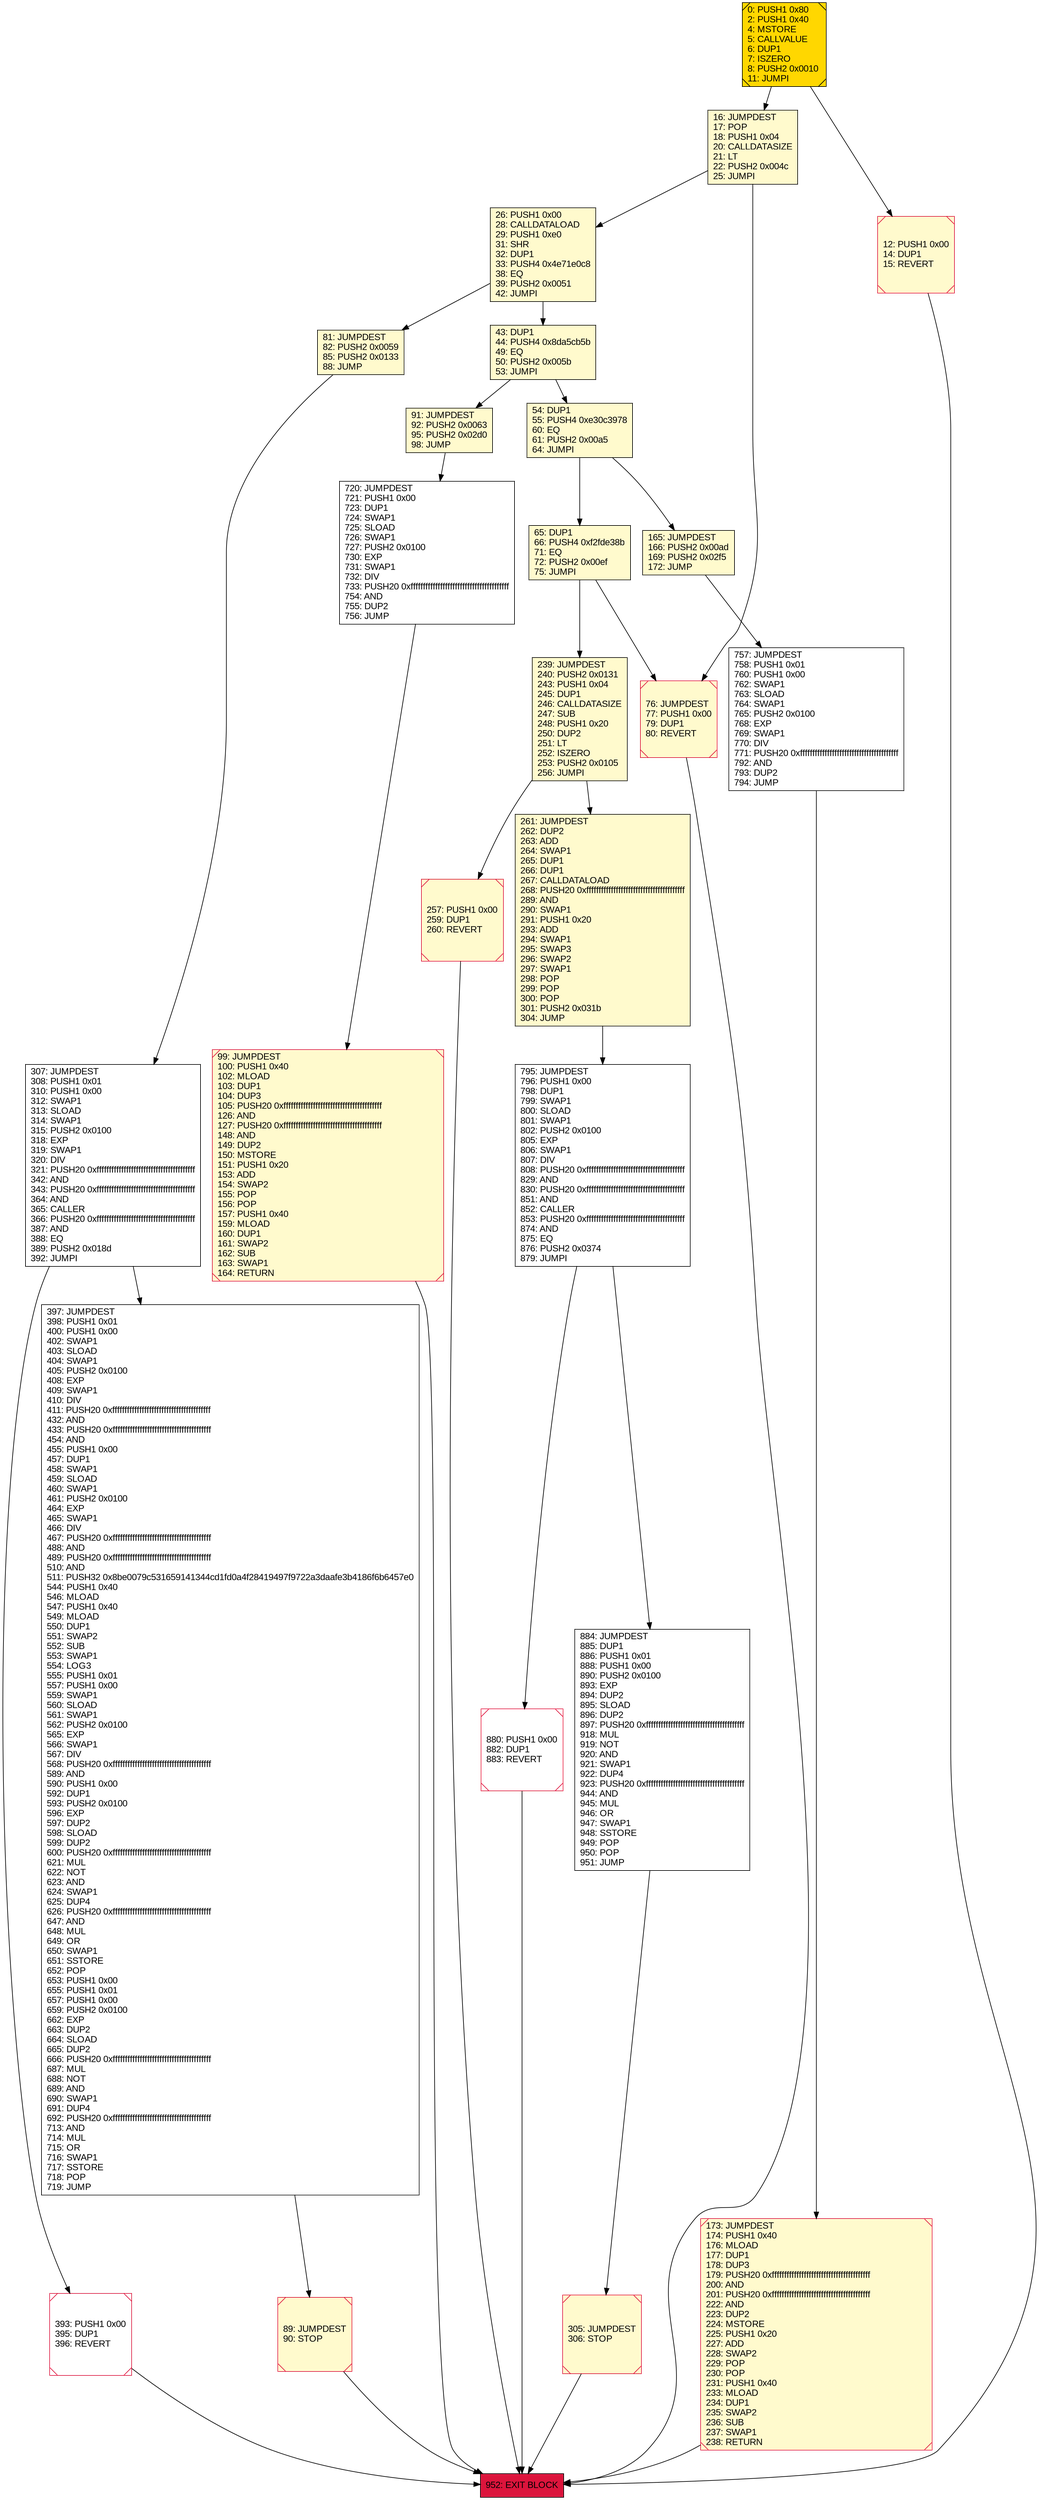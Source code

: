 digraph G {
bgcolor=transparent rankdir=UD;
node [shape=box style=filled color=black fillcolor=white fontname=arial fontcolor=black];
43 [label="43: DUP1\l44: PUSH4 0x8da5cb5b\l49: EQ\l50: PUSH2 0x005b\l53: JUMPI\l" fillcolor=lemonchiffon ];
16 [label="16: JUMPDEST\l17: POP\l18: PUSH1 0x04\l20: CALLDATASIZE\l21: LT\l22: PUSH2 0x004c\l25: JUMPI\l" fillcolor=lemonchiffon ];
26 [label="26: PUSH1 0x00\l28: CALLDATALOAD\l29: PUSH1 0xe0\l31: SHR\l32: DUP1\l33: PUSH4 0x4e71e0c8\l38: EQ\l39: PUSH2 0x0051\l42: JUMPI\l" fillcolor=lemonchiffon ];
261 [label="261: JUMPDEST\l262: DUP2\l263: ADD\l264: SWAP1\l265: DUP1\l266: DUP1\l267: CALLDATALOAD\l268: PUSH20 0xffffffffffffffffffffffffffffffffffffffff\l289: AND\l290: SWAP1\l291: PUSH1 0x20\l293: ADD\l294: SWAP1\l295: SWAP3\l296: SWAP2\l297: SWAP1\l298: POP\l299: POP\l300: POP\l301: PUSH2 0x031b\l304: JUMP\l" fillcolor=lemonchiffon ];
795 [label="795: JUMPDEST\l796: PUSH1 0x00\l798: DUP1\l799: SWAP1\l800: SLOAD\l801: SWAP1\l802: PUSH2 0x0100\l805: EXP\l806: SWAP1\l807: DIV\l808: PUSH20 0xffffffffffffffffffffffffffffffffffffffff\l829: AND\l830: PUSH20 0xffffffffffffffffffffffffffffffffffffffff\l851: AND\l852: CALLER\l853: PUSH20 0xffffffffffffffffffffffffffffffffffffffff\l874: AND\l875: EQ\l876: PUSH2 0x0374\l879: JUMPI\l" ];
76 [label="76: JUMPDEST\l77: PUSH1 0x00\l79: DUP1\l80: REVERT\l" fillcolor=lemonchiffon shape=Msquare color=crimson ];
165 [label="165: JUMPDEST\l166: PUSH2 0x00ad\l169: PUSH2 0x02f5\l172: JUMP\l" fillcolor=lemonchiffon ];
81 [label="81: JUMPDEST\l82: PUSH2 0x0059\l85: PUSH2 0x0133\l88: JUMP\l" fillcolor=lemonchiffon ];
89 [label="89: JUMPDEST\l90: STOP\l" fillcolor=lemonchiffon shape=Msquare color=crimson ];
397 [label="397: JUMPDEST\l398: PUSH1 0x01\l400: PUSH1 0x00\l402: SWAP1\l403: SLOAD\l404: SWAP1\l405: PUSH2 0x0100\l408: EXP\l409: SWAP1\l410: DIV\l411: PUSH20 0xffffffffffffffffffffffffffffffffffffffff\l432: AND\l433: PUSH20 0xffffffffffffffffffffffffffffffffffffffff\l454: AND\l455: PUSH1 0x00\l457: DUP1\l458: SWAP1\l459: SLOAD\l460: SWAP1\l461: PUSH2 0x0100\l464: EXP\l465: SWAP1\l466: DIV\l467: PUSH20 0xffffffffffffffffffffffffffffffffffffffff\l488: AND\l489: PUSH20 0xffffffffffffffffffffffffffffffffffffffff\l510: AND\l511: PUSH32 0x8be0079c531659141344cd1fd0a4f28419497f9722a3daafe3b4186f6b6457e0\l544: PUSH1 0x40\l546: MLOAD\l547: PUSH1 0x40\l549: MLOAD\l550: DUP1\l551: SWAP2\l552: SUB\l553: SWAP1\l554: LOG3\l555: PUSH1 0x01\l557: PUSH1 0x00\l559: SWAP1\l560: SLOAD\l561: SWAP1\l562: PUSH2 0x0100\l565: EXP\l566: SWAP1\l567: DIV\l568: PUSH20 0xffffffffffffffffffffffffffffffffffffffff\l589: AND\l590: PUSH1 0x00\l592: DUP1\l593: PUSH2 0x0100\l596: EXP\l597: DUP2\l598: SLOAD\l599: DUP2\l600: PUSH20 0xffffffffffffffffffffffffffffffffffffffff\l621: MUL\l622: NOT\l623: AND\l624: SWAP1\l625: DUP4\l626: PUSH20 0xffffffffffffffffffffffffffffffffffffffff\l647: AND\l648: MUL\l649: OR\l650: SWAP1\l651: SSTORE\l652: POP\l653: PUSH1 0x00\l655: PUSH1 0x01\l657: PUSH1 0x00\l659: PUSH2 0x0100\l662: EXP\l663: DUP2\l664: SLOAD\l665: DUP2\l666: PUSH20 0xffffffffffffffffffffffffffffffffffffffff\l687: MUL\l688: NOT\l689: AND\l690: SWAP1\l691: DUP4\l692: PUSH20 0xffffffffffffffffffffffffffffffffffffffff\l713: AND\l714: MUL\l715: OR\l716: SWAP1\l717: SSTORE\l718: POP\l719: JUMP\l" ];
54 [label="54: DUP1\l55: PUSH4 0xe30c3978\l60: EQ\l61: PUSH2 0x00a5\l64: JUMPI\l" fillcolor=lemonchiffon ];
880 [label="880: PUSH1 0x00\l882: DUP1\l883: REVERT\l" shape=Msquare color=crimson ];
65 [label="65: DUP1\l66: PUSH4 0xf2fde38b\l71: EQ\l72: PUSH2 0x00ef\l75: JUMPI\l" fillcolor=lemonchiffon ];
307 [label="307: JUMPDEST\l308: PUSH1 0x01\l310: PUSH1 0x00\l312: SWAP1\l313: SLOAD\l314: SWAP1\l315: PUSH2 0x0100\l318: EXP\l319: SWAP1\l320: DIV\l321: PUSH20 0xffffffffffffffffffffffffffffffffffffffff\l342: AND\l343: PUSH20 0xffffffffffffffffffffffffffffffffffffffff\l364: AND\l365: CALLER\l366: PUSH20 0xffffffffffffffffffffffffffffffffffffffff\l387: AND\l388: EQ\l389: PUSH2 0x018d\l392: JUMPI\l" ];
0 [label="0: PUSH1 0x80\l2: PUSH1 0x40\l4: MSTORE\l5: CALLVALUE\l6: DUP1\l7: ISZERO\l8: PUSH2 0x0010\l11: JUMPI\l" fillcolor=lemonchiffon shape=Msquare fillcolor=gold ];
257 [label="257: PUSH1 0x00\l259: DUP1\l260: REVERT\l" fillcolor=lemonchiffon shape=Msquare color=crimson ];
305 [label="305: JUMPDEST\l306: STOP\l" fillcolor=lemonchiffon shape=Msquare color=crimson ];
720 [label="720: JUMPDEST\l721: PUSH1 0x00\l723: DUP1\l724: SWAP1\l725: SLOAD\l726: SWAP1\l727: PUSH2 0x0100\l730: EXP\l731: SWAP1\l732: DIV\l733: PUSH20 0xffffffffffffffffffffffffffffffffffffffff\l754: AND\l755: DUP2\l756: JUMP\l" ];
393 [label="393: PUSH1 0x00\l395: DUP1\l396: REVERT\l" shape=Msquare color=crimson ];
757 [label="757: JUMPDEST\l758: PUSH1 0x01\l760: PUSH1 0x00\l762: SWAP1\l763: SLOAD\l764: SWAP1\l765: PUSH2 0x0100\l768: EXP\l769: SWAP1\l770: DIV\l771: PUSH20 0xffffffffffffffffffffffffffffffffffffffff\l792: AND\l793: DUP2\l794: JUMP\l" ];
12 [label="12: PUSH1 0x00\l14: DUP1\l15: REVERT\l" fillcolor=lemonchiffon shape=Msquare color=crimson ];
99 [label="99: JUMPDEST\l100: PUSH1 0x40\l102: MLOAD\l103: DUP1\l104: DUP3\l105: PUSH20 0xffffffffffffffffffffffffffffffffffffffff\l126: AND\l127: PUSH20 0xffffffffffffffffffffffffffffffffffffffff\l148: AND\l149: DUP2\l150: MSTORE\l151: PUSH1 0x20\l153: ADD\l154: SWAP2\l155: POP\l156: POP\l157: PUSH1 0x40\l159: MLOAD\l160: DUP1\l161: SWAP2\l162: SUB\l163: SWAP1\l164: RETURN\l" fillcolor=lemonchiffon shape=Msquare color=crimson ];
884 [label="884: JUMPDEST\l885: DUP1\l886: PUSH1 0x01\l888: PUSH1 0x00\l890: PUSH2 0x0100\l893: EXP\l894: DUP2\l895: SLOAD\l896: DUP2\l897: PUSH20 0xffffffffffffffffffffffffffffffffffffffff\l918: MUL\l919: NOT\l920: AND\l921: SWAP1\l922: DUP4\l923: PUSH20 0xffffffffffffffffffffffffffffffffffffffff\l944: AND\l945: MUL\l946: OR\l947: SWAP1\l948: SSTORE\l949: POP\l950: POP\l951: JUMP\l" ];
91 [label="91: JUMPDEST\l92: PUSH2 0x0063\l95: PUSH2 0x02d0\l98: JUMP\l" fillcolor=lemonchiffon ];
239 [label="239: JUMPDEST\l240: PUSH2 0x0131\l243: PUSH1 0x04\l245: DUP1\l246: CALLDATASIZE\l247: SUB\l248: PUSH1 0x20\l250: DUP2\l251: LT\l252: ISZERO\l253: PUSH2 0x0105\l256: JUMPI\l" fillcolor=lemonchiffon ];
952 [label="952: EXIT BLOCK\l" fillcolor=crimson ];
173 [label="173: JUMPDEST\l174: PUSH1 0x40\l176: MLOAD\l177: DUP1\l178: DUP3\l179: PUSH20 0xffffffffffffffffffffffffffffffffffffffff\l200: AND\l201: PUSH20 0xffffffffffffffffffffffffffffffffffffffff\l222: AND\l223: DUP2\l224: MSTORE\l225: PUSH1 0x20\l227: ADD\l228: SWAP2\l229: POP\l230: POP\l231: PUSH1 0x40\l233: MLOAD\l234: DUP1\l235: SWAP2\l236: SUB\l237: SWAP1\l238: RETURN\l" fillcolor=lemonchiffon shape=Msquare color=crimson ];
16 -> 26;
397 -> 89;
54 -> 165;
26 -> 43;
173 -> 952;
99 -> 952;
43 -> 54;
16 -> 76;
26 -> 81;
261 -> 795;
393 -> 952;
884 -> 305;
12 -> 952;
91 -> 720;
239 -> 257;
720 -> 99;
757 -> 173;
257 -> 952;
307 -> 397;
795 -> 880;
65 -> 76;
0 -> 16;
54 -> 65;
305 -> 952;
81 -> 307;
165 -> 757;
65 -> 239;
880 -> 952;
43 -> 91;
76 -> 952;
239 -> 261;
0 -> 12;
89 -> 952;
795 -> 884;
307 -> 393;
}